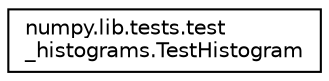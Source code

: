 digraph "Graphical Class Hierarchy"
{
 // LATEX_PDF_SIZE
  edge [fontname="Helvetica",fontsize="10",labelfontname="Helvetica",labelfontsize="10"];
  node [fontname="Helvetica",fontsize="10",shape=record];
  rankdir="LR";
  Node0 [label="numpy.lib.tests.test\l_histograms.TestHistogram",height=0.2,width=0.4,color="black", fillcolor="white", style="filled",URL="$classnumpy_1_1lib_1_1tests_1_1test__histograms_1_1TestHistogram.html",tooltip=" "];
}
